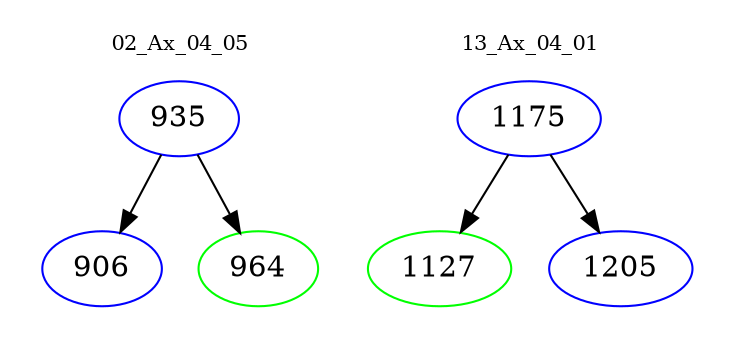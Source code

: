 digraph{
subgraph cluster_0 {
color = white
label = "02_Ax_04_05";
fontsize=10;
T0_935 [label="935", color="blue"]
T0_935 -> T0_906 [color="black"]
T0_906 [label="906", color="blue"]
T0_935 -> T0_964 [color="black"]
T0_964 [label="964", color="green"]
}
subgraph cluster_1 {
color = white
label = "13_Ax_04_01";
fontsize=10;
T1_1175 [label="1175", color="blue"]
T1_1175 -> T1_1127 [color="black"]
T1_1127 [label="1127", color="green"]
T1_1175 -> T1_1205 [color="black"]
T1_1205 [label="1205", color="blue"]
}
}
